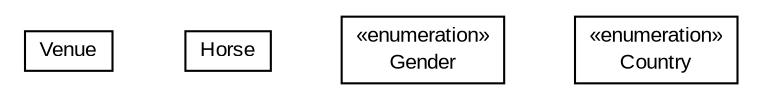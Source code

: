 #!/usr/local/bin/dot
#
# Class diagram 
# Generated by UMLGraph version R5_6-24-gf6e263 (http://www.umlgraph.org/)
#

digraph G {
	edge [fontname="arial",fontsize=10,labelfontname="arial",labelfontsize=10];
	node [fontname="arial",fontsize=10,shape=plaintext];
	nodesep=0.25;
	ranksep=0.5;
	// net.trajano.doxdb.sample.json.Venue
	c6 [label=<<table title="net.trajano.doxdb.sample.json.Venue" border="0" cellborder="1" cellspacing="0" cellpadding="2" port="p" href="./Venue.html">
		<tr><td><table border="0" cellspacing="0" cellpadding="1">
<tr><td align="center" balign="center"> Venue </td></tr>
		</table></td></tr>
		</table>>, URL="./Venue.html", fontname="arial", fontcolor="black", fontsize=10.0];
	// net.trajano.doxdb.sample.json.Horse
	c7 [label=<<table title="net.trajano.doxdb.sample.json.Horse" border="0" cellborder="1" cellspacing="0" cellpadding="2" port="p" href="./Horse.html">
		<tr><td><table border="0" cellspacing="0" cellpadding="1">
<tr><td align="center" balign="center"> Horse </td></tr>
		</table></td></tr>
		</table>>, URL="./Horse.html", fontname="arial", fontcolor="black", fontsize=10.0];
	// net.trajano.doxdb.sample.json.Horse.Gender
	c8 [label=<<table title="net.trajano.doxdb.sample.json.Horse.Gender" border="0" cellborder="1" cellspacing="0" cellpadding="2" port="p" href="./Horse.Gender.html">
		<tr><td><table border="0" cellspacing="0" cellpadding="1">
<tr><td align="center" balign="center"> &#171;enumeration&#187; </td></tr>
<tr><td align="center" balign="center"> Gender </td></tr>
		</table></td></tr>
		</table>>, URL="./Horse.Gender.html", fontname="arial", fontcolor="black", fontsize=10.0];
	// net.trajano.doxdb.sample.json.Country
	c9 [label=<<table title="net.trajano.doxdb.sample.json.Country" border="0" cellborder="1" cellspacing="0" cellpadding="2" port="p" href="./Country.html">
		<tr><td><table border="0" cellspacing="0" cellpadding="1">
<tr><td align="center" balign="center"> &#171;enumeration&#187; </td></tr>
<tr><td align="center" balign="center"> Country </td></tr>
		</table></td></tr>
		</table>>, URL="./Country.html", fontname="arial", fontcolor="black", fontsize=10.0];
}

